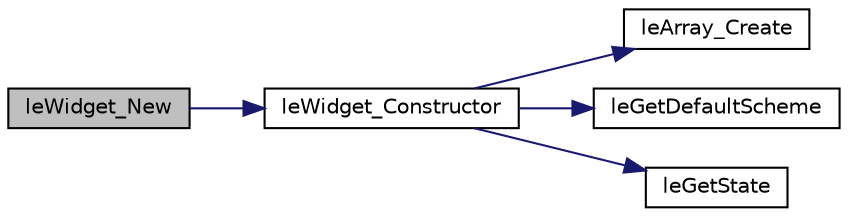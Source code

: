digraph "leWidget_New"
{
 // LATEX_PDF_SIZE
  edge [fontname="Helvetica",fontsize="10",labelfontname="Helvetica",labelfontsize="10"];
  node [fontname="Helvetica",fontsize="10",shape=record];
  rankdir="LR";
  Node1 [label="leWidget_New",height=0.2,width=0.4,color="black", fillcolor="grey75", style="filled", fontcolor="black",tooltip=" "];
  Node1 -> Node2 [color="midnightblue",fontsize="10",style="solid",fontname="Helvetica"];
  Node2 [label="leWidget_Constructor",height=0.2,width=0.4,color="black", fillcolor="white", style="filled",URL="$legato__widget_8c.html#ac59d0d9d2e3cdc584c117da199bf55e1",tooltip=" "];
  Node2 -> Node3 [color="midnightblue",fontsize="10",style="solid",fontname="Helvetica"];
  Node3 [label="leArray_Create",height=0.2,width=0.4,color="black", fillcolor="white", style="filled",URL="$legato__array_8c.html#aef4da7e98fce2c4494689c87a9e636db",tooltip=" "];
  Node2 -> Node4 [color="midnightblue",fontsize="10",style="solid",fontname="Helvetica"];
  Node4 [label="leGetDefaultScheme",height=0.2,width=0.4,color="black", fillcolor="white", style="filled",URL="$legato__state_8c.html#aeb09a5a3acc10435b7acda7ba0220cdb",tooltip=" "];
  Node2 -> Node5 [color="midnightblue",fontsize="10",style="solid",fontname="Helvetica"];
  Node5 [label="leGetState",height=0.2,width=0.4,color="black", fillcolor="white", style="filled",URL="$legato__state_8c.html#a9db6b16767c48cea14f348e30a6390bc",tooltip=" "];
}

